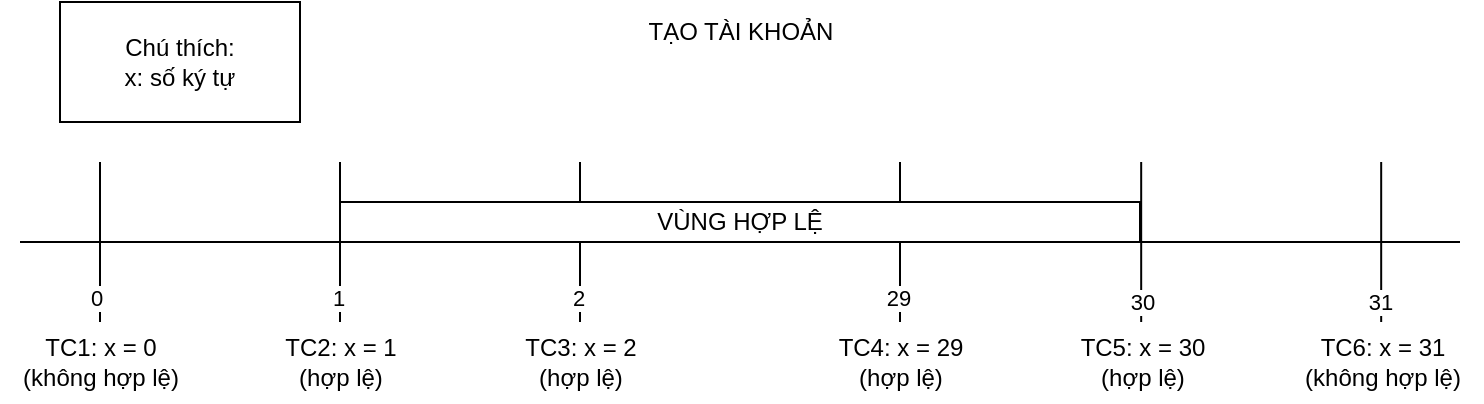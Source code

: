 <mxfile version="25.0.3" pages="3">
  <diagram id="gZ0tEoZuQSUPYvwVcLYd" name="Page-3">
    <mxGraphModel dx="874" dy="484" grid="1" gridSize="10" guides="1" tooltips="1" connect="1" arrows="1" fold="1" page="1" pageScale="1" pageWidth="3300" pageHeight="4681" math="0" shadow="0">
      <root>
        <mxCell id="0" />
        <mxCell id="1" parent="0" />
        <mxCell id="UXEZ9jactyvSo2chFANo-2" value="" style="endArrow=none;html=1;rounded=0;" edge="1" parent="1">
          <mxGeometry width="50" height="50" relative="1" as="geometry">
            <mxPoint x="200" y="240" as="sourcePoint" />
            <mxPoint x="920" y="240" as="targetPoint" />
          </mxGeometry>
        </mxCell>
        <mxCell id="UXEZ9jactyvSo2chFANo-4" value="" style="endArrow=none;html=1;rounded=0;" edge="1" parent="1">
          <mxGeometry width="50" height="50" relative="1" as="geometry">
            <mxPoint x="480" y="280" as="sourcePoint" />
            <mxPoint x="480" y="200" as="targetPoint" />
          </mxGeometry>
        </mxCell>
        <mxCell id="UXEZ9jactyvSo2chFANo-19" value="2" style="edgeLabel;html=1;align=center;verticalAlign=middle;resizable=0;points=[];" vertex="1" connectable="0" parent="UXEZ9jactyvSo2chFANo-4">
          <mxGeometry x="-0.706" y="1" relative="1" as="geometry">
            <mxPoint as="offset" />
          </mxGeometry>
        </mxCell>
        <mxCell id="UXEZ9jactyvSo2chFANo-5" value="" style="endArrow=none;html=1;rounded=0;" edge="1" parent="1">
          <mxGeometry width="50" height="50" relative="1" as="geometry">
            <mxPoint x="240" y="280" as="sourcePoint" />
            <mxPoint x="240" y="200" as="targetPoint" />
          </mxGeometry>
        </mxCell>
        <mxCell id="UXEZ9jactyvSo2chFANo-17" value="0" style="edgeLabel;html=1;align=center;verticalAlign=middle;resizable=0;points=[];" vertex="1" connectable="0" parent="UXEZ9jactyvSo2chFANo-5">
          <mxGeometry x="-0.706" y="2" relative="1" as="geometry">
            <mxPoint as="offset" />
          </mxGeometry>
        </mxCell>
        <mxCell id="UXEZ9jactyvSo2chFANo-6" value="" style="endArrow=none;html=1;rounded=0;" edge="1" parent="1">
          <mxGeometry width="50" height="50" relative="1" as="geometry">
            <mxPoint x="360" y="280" as="sourcePoint" />
            <mxPoint x="360" y="200" as="targetPoint" />
          </mxGeometry>
        </mxCell>
        <mxCell id="UXEZ9jactyvSo2chFANo-18" value="1" style="edgeLabel;html=1;align=center;verticalAlign=middle;resizable=0;points=[];" vertex="1" connectable="0" parent="UXEZ9jactyvSo2chFANo-6">
          <mxGeometry x="-0.706" y="1" relative="1" as="geometry">
            <mxPoint as="offset" />
          </mxGeometry>
        </mxCell>
        <mxCell id="UXEZ9jactyvSo2chFANo-7" value="" style="endArrow=none;html=1;rounded=0;" edge="1" parent="1">
          <mxGeometry width="50" height="50" relative="1" as="geometry">
            <mxPoint x="640" y="280" as="sourcePoint" />
            <mxPoint x="640" y="200" as="targetPoint" />
          </mxGeometry>
        </mxCell>
        <mxCell id="UXEZ9jactyvSo2chFANo-20" value="29" style="edgeLabel;html=1;align=center;verticalAlign=middle;resizable=0;points=[];" vertex="1" connectable="0" parent="UXEZ9jactyvSo2chFANo-7">
          <mxGeometry x="-0.706" y="1" relative="1" as="geometry">
            <mxPoint as="offset" />
          </mxGeometry>
        </mxCell>
        <mxCell id="UXEZ9jactyvSo2chFANo-8" value="" style="endArrow=none;html=1;rounded=0;" edge="1" parent="1">
          <mxGeometry width="50" height="50" relative="1" as="geometry">
            <mxPoint x="760.59" y="280" as="sourcePoint" />
            <mxPoint x="760.59" y="200" as="targetPoint" />
          </mxGeometry>
        </mxCell>
        <mxCell id="UXEZ9jactyvSo2chFANo-21" value="30" style="edgeLabel;html=1;align=center;verticalAlign=middle;resizable=0;points=[];" vertex="1" connectable="0" parent="UXEZ9jactyvSo2chFANo-8">
          <mxGeometry x="-0.647" y="2" relative="1" as="geometry">
            <mxPoint x="2" y="4" as="offset" />
          </mxGeometry>
        </mxCell>
        <mxCell id="UXEZ9jactyvSo2chFANo-9" value="" style="endArrow=none;html=1;rounded=0;" edge="1" parent="1">
          <mxGeometry width="50" height="50" relative="1" as="geometry">
            <mxPoint x="880.59" y="280" as="sourcePoint" />
            <mxPoint x="880.59" y="200" as="targetPoint" />
          </mxGeometry>
        </mxCell>
        <mxCell id="UXEZ9jactyvSo2chFANo-22" value="31" style="edgeLabel;html=1;align=center;verticalAlign=middle;resizable=0;points=[];" vertex="1" connectable="0" parent="UXEZ9jactyvSo2chFANo-9">
          <mxGeometry x="-0.588" y="1" relative="1" as="geometry">
            <mxPoint y="6" as="offset" />
          </mxGeometry>
        </mxCell>
        <mxCell id="UXEZ9jactyvSo2chFANo-10" value="VÙNG HỢP LỆ" style="rounded=0;whiteSpace=wrap;html=1;" vertex="1" parent="1">
          <mxGeometry x="360" y="220" width="400" height="20" as="geometry" />
        </mxCell>
        <mxCell id="UXEZ9jactyvSo2chFANo-11" value="TẠO TÀI KHOẢN" style="text;html=1;align=center;verticalAlign=middle;resizable=0;points=[];autosize=1;strokeColor=none;fillColor=none;" vertex="1" parent="1">
          <mxGeometry x="500" y="120" width="120" height="30" as="geometry" />
        </mxCell>
        <mxCell id="UXEZ9jactyvSo2chFANo-12" value="Chú thích:&lt;br&gt;x: số ký tự" style="rounded=0;whiteSpace=wrap;html=1;" vertex="1" parent="1">
          <mxGeometry x="220" y="120" width="120" height="60" as="geometry" />
        </mxCell>
        <mxCell id="UXEZ9jactyvSo2chFANo-14" value="TC1: x = 0&lt;br&gt;(không hợp lệ)" style="text;html=1;align=center;verticalAlign=middle;resizable=0;points=[];autosize=1;strokeColor=none;fillColor=none;" vertex="1" parent="1">
          <mxGeometry x="190" y="280" width="100" height="40" as="geometry" />
        </mxCell>
        <mxCell id="UXEZ9jactyvSo2chFANo-16" value="TC2: x = 1&lt;br&gt;(hợp lệ)" style="text;html=1;align=center;verticalAlign=middle;resizable=0;points=[];autosize=1;strokeColor=none;fillColor=none;" vertex="1" parent="1">
          <mxGeometry x="320" y="280" width="80" height="40" as="geometry" />
        </mxCell>
        <mxCell id="UXEZ9jactyvSo2chFANo-23" value="TC3: x = 2&lt;br&gt;(hợp lệ)" style="text;html=1;align=center;verticalAlign=middle;resizable=0;points=[];autosize=1;strokeColor=none;fillColor=none;" vertex="1" parent="1">
          <mxGeometry x="440" y="280" width="80" height="40" as="geometry" />
        </mxCell>
        <mxCell id="UXEZ9jactyvSo2chFANo-24" value="TC4: x = 29&lt;br&gt;(hợp lệ)" style="text;html=1;align=center;verticalAlign=middle;resizable=0;points=[];autosize=1;strokeColor=none;fillColor=none;" vertex="1" parent="1">
          <mxGeometry x="595" y="280" width="90" height="40" as="geometry" />
        </mxCell>
        <mxCell id="UXEZ9jactyvSo2chFANo-25" value="TC5: x = 30&lt;br&gt;(hợp lệ)" style="text;html=1;align=center;verticalAlign=middle;resizable=0;points=[];autosize=1;strokeColor=none;fillColor=none;" vertex="1" parent="1">
          <mxGeometry x="715.59" y="280" width="90" height="40" as="geometry" />
        </mxCell>
        <mxCell id="UXEZ9jactyvSo2chFANo-26" value="TC6: x = 31&lt;br&gt;(không hợp lệ)" style="text;html=1;align=center;verticalAlign=middle;resizable=0;points=[];autosize=1;strokeColor=none;fillColor=none;" vertex="1" parent="1">
          <mxGeometry x="830.59" y="280" width="100" height="40" as="geometry" />
        </mxCell>
      </root>
    </mxGraphModel>
  </diagram>
  <diagram id="HT4gBM5k6EM0QCJGCTTb" name="Page-2">
    <mxGraphModel dx="1436" dy="751" grid="1" gridSize="10" guides="1" tooltips="1" connect="1" arrows="1" fold="1" page="1" pageScale="1" pageWidth="3300" pageHeight="4681" math="0" shadow="0">
      <root>
        <mxCell id="0" />
        <mxCell id="1" parent="0" />
        <mxCell id="9Lhq6CNGo00cU0peFySH-1" style="edgeStyle=orthogonalEdgeStyle;rounded=0;orthogonalLoop=1;jettySize=auto;html=1;entryX=0.5;entryY=0;entryDx=0;entryDy=0;" edge="1" parent="1" source="9Lhq6CNGo00cU0peFySH-2" target="9Lhq6CNGo00cU0peFySH-4">
          <mxGeometry relative="1" as="geometry" />
        </mxCell>
        <mxCell id="9Lhq6CNGo00cU0peFySH-2" value="" style="ellipse;fillColor=strokeColor;fontSize=11;labelPosition=left;verticalLabelPosition=middle;align=right;verticalAlign=middle;spacingRight=7;" vertex="1" parent="1">
          <mxGeometry x="797.5" y="180" width="30" height="30" as="geometry" />
        </mxCell>
        <mxCell id="9Lhq6CNGo00cU0peFySH-3" style="edgeStyle=orthogonalEdgeStyle;rounded=0;orthogonalLoop=1;jettySize=auto;html=1;exitX=0.5;exitY=1;exitDx=0;exitDy=0;entryX=0.5;entryY=0;entryDx=0;entryDy=0;" edge="1" parent="1" source="9Lhq6CNGo00cU0peFySH-4" target="9Lhq6CNGo00cU0peFySH-7">
          <mxGeometry relative="1" as="geometry" />
        </mxCell>
        <mxCell id="9Lhq6CNGo00cU0peFySH-4" value="d(KH), d(tenKH), d(sdtKH), d(diachiKH)" style="ellipse;whiteSpace=wrap;html=1;aspect=fixed;" vertex="1" parent="1">
          <mxGeometry x="770" y="250" width="85" height="85" as="geometry" />
        </mxCell>
        <mxCell id="9Lhq6CNGo00cU0peFySH-5" value="" style="rounded=0;orthogonalLoop=1;jettySize=auto;html=1;" edge="1" parent="1" source="9Lhq6CNGo00cU0peFySH-7" target="9Lhq6CNGo00cU0peFySH-9">
          <mxGeometry relative="1" as="geometry" />
        </mxCell>
        <mxCell id="9Lhq6CNGo00cU0peFySH-6" value="" style="rounded=0;orthogonalLoop=1;jettySize=auto;html=1;" edge="1" parent="1" source="9Lhq6CNGo00cU0peFySH-7" target="9Lhq6CNGo00cU0peFySH-16">
          <mxGeometry relative="1" as="geometry" />
        </mxCell>
        <mxCell id="9Lhq6CNGo00cU0peFySH-7" value="u(tenKH)" style="ellipse;whiteSpace=wrap;html=1;aspect=fixed;" vertex="1" parent="1">
          <mxGeometry x="782.5" y="360" width="60" height="60" as="geometry" />
        </mxCell>
        <mxCell id="9Lhq6CNGo00cU0peFySH-8" value="" style="rounded=0;orthogonalLoop=1;jettySize=auto;html=1;entryX=-0.068;entryY=0.45;entryDx=0;entryDy=0;entryPerimeter=0;" edge="1" parent="1" source="9Lhq6CNGo00cU0peFySH-9" target="9Lhq6CNGo00cU0peFySH-34">
          <mxGeometry relative="1" as="geometry">
            <mxPoint x="795" y="760" as="targetPoint" />
          </mxGeometry>
        </mxCell>
        <mxCell id="9Lhq6CNGo00cU0peFySH-9" value="" style="ellipse;whiteSpace=wrap;html=1;aspect=fixed;" vertex="1" parent="1">
          <mxGeometry x="680" y="495" width="40" height="40" as="geometry" />
        </mxCell>
        <mxCell id="9Lhq6CNGo00cU0peFySH-14" value="" style="rounded=0;orthogonalLoop=1;jettySize=auto;html=1;" edge="1" parent="1" source="9Lhq6CNGo00cU0peFySH-16" target="9Lhq6CNGo00cU0peFySH-18">
          <mxGeometry relative="1" as="geometry" />
        </mxCell>
        <mxCell id="9Lhq6CNGo00cU0peFySH-15" value="" style="rounded=0;orthogonalLoop=1;jettySize=auto;html=1;" edge="1" parent="1" source="9Lhq6CNGo00cU0peFySH-16" target="9Lhq6CNGo00cU0peFySH-25">
          <mxGeometry relative="1" as="geometry" />
        </mxCell>
        <mxCell id="9Lhq6CNGo00cU0peFySH-16" value="u(sdtKH)" style="ellipse;whiteSpace=wrap;html=1;aspect=fixed;" vertex="1" parent="1">
          <mxGeometry x="860" y="420" width="60" height="60" as="geometry" />
        </mxCell>
        <mxCell id="9Lhq6CNGo00cU0peFySH-17" value="" style="rounded=0;orthogonalLoop=1;jettySize=auto;html=1;entryX=0.389;entryY=-0.026;entryDx=0;entryDy=0;entryPerimeter=0;" edge="1" parent="1" source="9Lhq6CNGo00cU0peFySH-18" target="9Lhq6CNGo00cU0peFySH-34">
          <mxGeometry relative="1" as="geometry">
            <mxPoint x="800.858" y="745.858" as="targetPoint" />
          </mxGeometry>
        </mxCell>
        <mxCell id="9Lhq6CNGo00cU0peFySH-18" value="" style="ellipse;whiteSpace=wrap;html=1;aspect=fixed;" vertex="1" parent="1">
          <mxGeometry x="780" y="510" width="40" height="40" as="geometry" />
        </mxCell>
        <mxCell id="9Lhq6CNGo00cU0peFySH-23" value="" style="rounded=0;orthogonalLoop=1;jettySize=auto;html=1;" edge="1" parent="1" source="9Lhq6CNGo00cU0peFySH-25" target="9Lhq6CNGo00cU0peFySH-27">
          <mxGeometry relative="1" as="geometry" />
        </mxCell>
        <mxCell id="9Lhq6CNGo00cU0peFySH-24" value="" style="rounded=0;orthogonalLoop=1;jettySize=auto;html=1;entryX=0.5;entryY=0;entryDx=0;entryDy=0;" edge="1" parent="1" source="9Lhq6CNGo00cU0peFySH-25" target="9Lhq6CNGo00cU0peFySH-39">
          <mxGeometry relative="1" as="geometry">
            <mxPoint x="1062.807" y="579.782" as="targetPoint" />
          </mxGeometry>
        </mxCell>
        <mxCell id="9Lhq6CNGo00cU0peFySH-25" value="u(diachiKH)" style="ellipse;whiteSpace=wrap;html=1;aspect=fixed;" vertex="1" parent="1">
          <mxGeometry x="920" y="480" width="70" height="70" as="geometry" />
        </mxCell>
        <mxCell id="9Lhq6CNGo00cU0peFySH-26" value="" style="rounded=0;orthogonalLoop=1;jettySize=auto;html=1;entryX=0.816;entryY=0.046;entryDx=0;entryDy=0;entryPerimeter=0;" edge="1" parent="1" source="9Lhq6CNGo00cU0peFySH-27" target="9Lhq6CNGo00cU0peFySH-34">
          <mxGeometry relative="1" as="geometry">
            <mxPoint x="815" y="740" as="targetPoint" />
          </mxGeometry>
        </mxCell>
        <mxCell id="9Lhq6CNGo00cU0peFySH-27" value="" style="ellipse;whiteSpace=wrap;html=1;aspect=fixed;" vertex="1" parent="1">
          <mxGeometry x="842.5" y="580" width="40" height="40" as="geometry" />
        </mxCell>
        <mxCell id="9Lhq6CNGo00cU0peFySH-33" style="rounded=0;orthogonalLoop=1;jettySize=auto;html=1;entryX=1.015;entryY=0.391;entryDx=0;entryDy=0;entryPerimeter=0;" edge="1" parent="1" source="9Lhq6CNGo00cU0peFySH-39" target="9Lhq6CNGo00cU0peFySH-34">
          <mxGeometry relative="1" as="geometry">
            <mxPoint x="1080" y="610" as="sourcePoint" />
            <mxPoint x="829.142" y="745.858" as="targetPoint" />
          </mxGeometry>
        </mxCell>
        <mxCell id="9Lhq6CNGo00cU0peFySH-34" value="" style="ellipse;html=1;shape=endState;fillColor=strokeColor;fontSize=11;labelPosition=left;verticalLabelPosition=middle;align=right;verticalAlign=middle;spacingRight=7;" vertex="1" parent="1">
          <mxGeometry x="800" y="740" width="30" height="30" as="geometry" />
        </mxCell>
        <mxCell id="9Lhq6CNGo00cU0peFySH-39" value="u(KH), u(tenKH), u(sdtKH), u(diachiKH)" style="ellipse;whiteSpace=wrap;html=1;aspect=fixed;" vertex="1" parent="1">
          <mxGeometry x="950" y="580" width="85" height="85" as="geometry" />
        </mxCell>
        <mxCell id="9Lhq6CNGo00cU0peFySH-40" value="k(all)" style="text;html=1;align=center;verticalAlign=middle;resizable=0;points=[];autosize=1;strokeColor=none;fillColor=none;" vertex="1" parent="1">
          <mxGeometry x="820" y="750" width="50" height="30" as="geometry" />
        </mxCell>
      </root>
    </mxGraphModel>
  </diagram>
  <diagram name="Page-1" id="0XRDkxaGJ8MRRmCMOCM4">
    <mxGraphModel dx="1221" dy="638" grid="1" gridSize="10" guides="1" tooltips="1" connect="1" arrows="1" fold="1" page="1" pageScale="1" pageWidth="3300" pageHeight="4681" math="0" shadow="0">
      <root>
        <mxCell id="0" />
        <mxCell id="1" parent="0" />
        <mxCell id="SDcvAr6CtPs48peLbvJb-33" style="edgeStyle=orthogonalEdgeStyle;rounded=0;orthogonalLoop=1;jettySize=auto;html=1;entryX=0.5;entryY=0;entryDx=0;entryDy=0;" parent="1" source="SDcvAr6CtPs48peLbvJb-3" target="SDcvAr6CtPs48peLbvJb-9" edge="1">
          <mxGeometry relative="1" as="geometry" />
        </mxCell>
        <mxCell id="SDcvAr6CtPs48peLbvJb-3" value="" style="ellipse;fillColor=strokeColor;fontSize=11;labelPosition=left;verticalLabelPosition=middle;align=right;verticalAlign=middle;spacingRight=7;" parent="1" vertex="1">
          <mxGeometry x="1100" y="360" width="30" height="30" as="geometry" />
        </mxCell>
        <mxCell id="SDcvAr6CtPs48peLbvJb-34" style="edgeStyle=orthogonalEdgeStyle;rounded=0;orthogonalLoop=1;jettySize=auto;html=1;exitX=0.5;exitY=1;exitDx=0;exitDy=0;entryX=0.5;entryY=0;entryDx=0;entryDy=0;" parent="1" source="SDcvAr6CtPs48peLbvJb-9" target="SDcvAr6CtPs48peLbvJb-10" edge="1">
          <mxGeometry relative="1" as="geometry" />
        </mxCell>
        <mxCell id="SDcvAr6CtPs48peLbvJb-9" value="1" style="ellipse;whiteSpace=wrap;html=1;aspect=fixed;" parent="1" vertex="1">
          <mxGeometry x="1095" y="420" width="40" height="40" as="geometry" />
        </mxCell>
        <mxCell id="SDcvAr6CtPs48peLbvJb-36" value="" style="rounded=0;orthogonalLoop=1;jettySize=auto;html=1;" parent="1" source="SDcvAr6CtPs48peLbvJb-10" target="SDcvAr6CtPs48peLbvJb-35" edge="1">
          <mxGeometry relative="1" as="geometry" />
        </mxCell>
        <mxCell id="SDcvAr6CtPs48peLbvJb-50" value="" style="rounded=0;orthogonalLoop=1;jettySize=auto;html=1;" parent="1" source="SDcvAr6CtPs48peLbvJb-10" target="SDcvAr6CtPs48peLbvJb-49" edge="1">
          <mxGeometry relative="1" as="geometry" />
        </mxCell>
        <mxCell id="SDcvAr6CtPs48peLbvJb-10" value="2" style="ellipse;whiteSpace=wrap;html=1;aspect=fixed;" parent="1" vertex="1">
          <mxGeometry x="1095" y="490" width="40" height="40" as="geometry" />
        </mxCell>
        <mxCell id="SDcvAr6CtPs48peLbvJb-38" value="" style="rounded=0;orthogonalLoop=1;jettySize=auto;html=1;" parent="1" source="SDcvAr6CtPs48peLbvJb-35" target="SDcvAr6CtPs48peLbvJb-37" edge="1">
          <mxGeometry relative="1" as="geometry" />
        </mxCell>
        <mxCell id="SDcvAr6CtPs48peLbvJb-35" value="3" style="ellipse;whiteSpace=wrap;html=1;aspect=fixed;" parent="1" vertex="1">
          <mxGeometry x="1030" y="540" width="40" height="40" as="geometry" />
        </mxCell>
        <mxCell id="SDcvAr6CtPs48peLbvJb-44" style="rounded=0;orthogonalLoop=1;jettySize=auto;html=1;exitX=0.5;exitY=1;exitDx=0;exitDy=0;entryX=0;entryY=0.5;entryDx=0;entryDy=0;" parent="1" source="SDcvAr6CtPs48peLbvJb-47" target="-h0Y0pHWeZBDXQHOa-4n-2" edge="1">
          <mxGeometry relative="1" as="geometry">
            <mxPoint x="1104.393" y="935.607" as="targetPoint" />
          </mxGeometry>
        </mxCell>
        <mxCell id="SDcvAr6CtPs48peLbvJb-48" value="" style="rounded=0;orthogonalLoop=1;jettySize=auto;html=1;" parent="1" source="SDcvAr6CtPs48peLbvJb-37" target="SDcvAr6CtPs48peLbvJb-47" edge="1">
          <mxGeometry relative="1" as="geometry" />
        </mxCell>
        <mxCell id="SDcvAr6CtPs48peLbvJb-37" value="4" style="ellipse;whiteSpace=wrap;html=1;aspect=fixed;" parent="1" vertex="1">
          <mxGeometry x="960" y="600" width="40" height="40" as="geometry" />
        </mxCell>
        <mxCell id="SDcvAr6CtPs48peLbvJb-47" value="5" style="ellipse;whiteSpace=wrap;html=1;aspect=fixed;" parent="1" vertex="1">
          <mxGeometry x="900" y="660" width="40" height="40" as="geometry" />
        </mxCell>
        <mxCell id="SDcvAr6CtPs48peLbvJb-52" value="" style="rounded=0;orthogonalLoop=1;jettySize=auto;html=1;" parent="1" source="SDcvAr6CtPs48peLbvJb-49" target="SDcvAr6CtPs48peLbvJb-51" edge="1">
          <mxGeometry relative="1" as="geometry" />
        </mxCell>
        <mxCell id="SDcvAr6CtPs48peLbvJb-59" value="" style="rounded=0;orthogonalLoop=1;jettySize=auto;html=1;" parent="1" source="SDcvAr6CtPs48peLbvJb-49" target="SDcvAr6CtPs48peLbvJb-58" edge="1">
          <mxGeometry relative="1" as="geometry" />
        </mxCell>
        <mxCell id="SDcvAr6CtPs48peLbvJb-49" value="6" style="ellipse;whiteSpace=wrap;html=1;aspect=fixed;" parent="1" vertex="1">
          <mxGeometry x="1160" y="540" width="40" height="40" as="geometry" />
        </mxCell>
        <mxCell id="SDcvAr6CtPs48peLbvJb-54" value="" style="rounded=0;orthogonalLoop=1;jettySize=auto;html=1;" parent="1" source="SDcvAr6CtPs48peLbvJb-51" target="SDcvAr6CtPs48peLbvJb-53" edge="1">
          <mxGeometry relative="1" as="geometry" />
        </mxCell>
        <mxCell id="SDcvAr6CtPs48peLbvJb-51" value="7" style="ellipse;whiteSpace=wrap;html=1;aspect=fixed;" parent="1" vertex="1">
          <mxGeometry x="1095" y="590" width="40" height="40" as="geometry" />
        </mxCell>
        <mxCell id="SDcvAr6CtPs48peLbvJb-56" value="" style="rounded=0;orthogonalLoop=1;jettySize=auto;html=1;" parent="1" source="SDcvAr6CtPs48peLbvJb-53" target="SDcvAr6CtPs48peLbvJb-55" edge="1">
          <mxGeometry relative="1" as="geometry" />
        </mxCell>
        <mxCell id="SDcvAr6CtPs48peLbvJb-53" value="8" style="ellipse;whiteSpace=wrap;html=1;aspect=fixed;" parent="1" vertex="1">
          <mxGeometry x="1030" y="640" width="40" height="40" as="geometry" />
        </mxCell>
        <mxCell id="SDcvAr6CtPs48peLbvJb-57" style="rounded=0;orthogonalLoop=1;jettySize=auto;html=1;exitX=0.5;exitY=1;exitDx=0;exitDy=0;" parent="1" source="SDcvAr6CtPs48peLbvJb-55" target="-h0Y0pHWeZBDXQHOa-4n-2" edge="1">
          <mxGeometry relative="1" as="geometry">
            <mxPoint x="1104.393" y="914.393" as="targetPoint" />
          </mxGeometry>
        </mxCell>
        <mxCell id="SDcvAr6CtPs48peLbvJb-55" value="9" style="ellipse;whiteSpace=wrap;html=1;aspect=fixed;" parent="1" vertex="1">
          <mxGeometry x="980" y="690" width="40" height="40" as="geometry" />
        </mxCell>
        <mxCell id="SDcvAr6CtPs48peLbvJb-61" value="" style="rounded=0;orthogonalLoop=1;jettySize=auto;html=1;" parent="1" source="SDcvAr6CtPs48peLbvJb-58" target="SDcvAr6CtPs48peLbvJb-60" edge="1">
          <mxGeometry relative="1" as="geometry" />
        </mxCell>
        <mxCell id="SDcvAr6CtPs48peLbvJb-68" value="" style="rounded=0;orthogonalLoop=1;jettySize=auto;html=1;" parent="1" source="SDcvAr6CtPs48peLbvJb-58" target="SDcvAr6CtPs48peLbvJb-67" edge="1">
          <mxGeometry relative="1" as="geometry" />
        </mxCell>
        <mxCell id="SDcvAr6CtPs48peLbvJb-58" value="10" style="ellipse;whiteSpace=wrap;html=1;aspect=fixed;" parent="1" vertex="1">
          <mxGeometry x="1220" y="600" width="40" height="40" as="geometry" />
        </mxCell>
        <mxCell id="SDcvAr6CtPs48peLbvJb-63" value="" style="rounded=0;orthogonalLoop=1;jettySize=auto;html=1;" parent="1" source="SDcvAr6CtPs48peLbvJb-60" target="SDcvAr6CtPs48peLbvJb-62" edge="1">
          <mxGeometry relative="1" as="geometry" />
        </mxCell>
        <mxCell id="SDcvAr6CtPs48peLbvJb-60" value="11" style="ellipse;whiteSpace=wrap;html=1;aspect=fixed;" parent="1" vertex="1">
          <mxGeometry x="1170" y="650" width="40" height="40" as="geometry" />
        </mxCell>
        <mxCell id="SDcvAr6CtPs48peLbvJb-65" value="" style="rounded=0;orthogonalLoop=1;jettySize=auto;html=1;" parent="1" source="SDcvAr6CtPs48peLbvJb-62" target="SDcvAr6CtPs48peLbvJb-64" edge="1">
          <mxGeometry relative="1" as="geometry" />
        </mxCell>
        <mxCell id="SDcvAr6CtPs48peLbvJb-62" value="12" style="ellipse;whiteSpace=wrap;html=1;aspect=fixed;" parent="1" vertex="1">
          <mxGeometry x="1110" y="700" width="40" height="40" as="geometry" />
        </mxCell>
        <mxCell id="SDcvAr6CtPs48peLbvJb-66" style="rounded=0;orthogonalLoop=1;jettySize=auto;html=1;entryX=0.5;entryY=0;entryDx=0;entryDy=0;exitX=0.5;exitY=1;exitDx=0;exitDy=0;" parent="1" source="SDcvAr6CtPs48peLbvJb-64" target="-h0Y0pHWeZBDXQHOa-4n-2" edge="1">
          <mxGeometry relative="1" as="geometry">
            <mxPoint x="1115" y="910" as="targetPoint" />
          </mxGeometry>
        </mxCell>
        <mxCell id="SDcvAr6CtPs48peLbvJb-64" value="13" style="ellipse;whiteSpace=wrap;html=1;aspect=fixed;" parent="1" vertex="1">
          <mxGeometry x="1070" y="750" width="40" height="40" as="geometry" />
        </mxCell>
        <mxCell id="SDcvAr6CtPs48peLbvJb-67" value="14" style="ellipse;whiteSpace=wrap;html=1;aspect=fixed;" parent="1" vertex="1">
          <mxGeometry x="1270" y="650" width="40" height="40" as="geometry" />
        </mxCell>
        <mxCell id="SDcvAr6CtPs48peLbvJb-73" style="rounded=0;orthogonalLoop=1;jettySize=auto;html=1;entryX=1;entryY=0;entryDx=0;entryDy=0;exitX=0.5;exitY=1;exitDx=0;exitDy=0;" parent="1" source="SDcvAr6CtPs48peLbvJb-67" target="-h0Y0pHWeZBDXQHOa-4n-2" edge="1">
          <mxGeometry relative="1" as="geometry">
            <mxPoint x="1315" y="773" as="sourcePoint" />
            <mxPoint x="1130" y="925" as="targetPoint" />
          </mxGeometry>
        </mxCell>
        <mxCell id="-h0Y0pHWeZBDXQHOa-4n-1" value="" style="ellipse;html=1;shape=endState;fillColor=strokeColor;fontSize=11;labelPosition=left;verticalLabelPosition=middle;align=right;verticalAlign=middle;spacingRight=7;" vertex="1" parent="1">
          <mxGeometry x="1100" y="930" width="30" height="30" as="geometry" />
        </mxCell>
        <mxCell id="-h0Y0pHWeZBDXQHOa-4n-3" style="edgeStyle=orthogonalEdgeStyle;rounded=0;orthogonalLoop=1;jettySize=auto;html=1;entryX=0.5;entryY=0;entryDx=0;entryDy=0;" edge="1" parent="1" source="-h0Y0pHWeZBDXQHOa-4n-2" target="-h0Y0pHWeZBDXQHOa-4n-1">
          <mxGeometry relative="1" as="geometry" />
        </mxCell>
        <mxCell id="-h0Y0pHWeZBDXQHOa-4n-2" value="15" style="ellipse;whiteSpace=wrap;html=1;aspect=fixed;" vertex="1" parent="1">
          <mxGeometry x="1095" y="860" width="40" height="40" as="geometry" />
        </mxCell>
      </root>
    </mxGraphModel>
  </diagram>
</mxfile>

